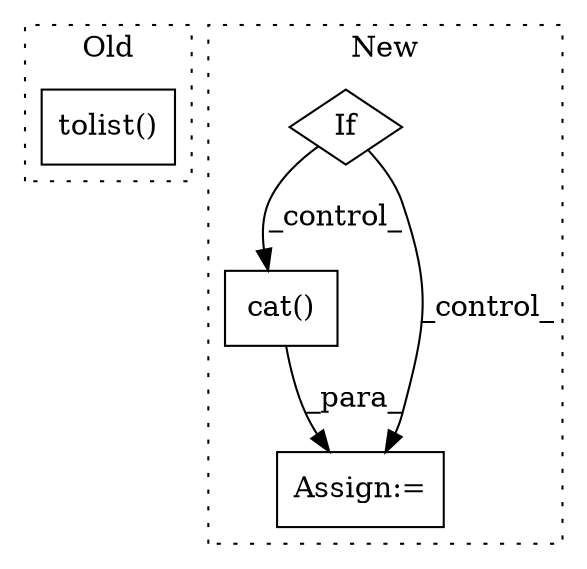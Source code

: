 digraph G {
subgraph cluster0 {
1 [label="tolist()" a="75" s="3195" l="17" shape="box"];
label = "Old";
style="dotted";
}
subgraph cluster1 {
2 [label="cat()" a="75" s="4528,4545" l="10,1" shape="box"];
3 [label="If" a="96" s="4508" l="3" shape="diamond"];
4 [label="Assign:=" a="68" s="4525" l="3" shape="box"];
label = "New";
style="dotted";
}
2 -> 4 [label="_para_"];
3 -> 4 [label="_control_"];
3 -> 2 [label="_control_"];
}